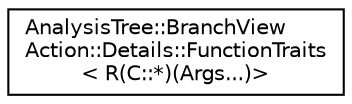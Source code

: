 digraph "Graphical Class Hierarchy"
{
  edge [fontname="Helvetica",fontsize="10",labelfontname="Helvetica",labelfontsize="10"];
  node [fontname="Helvetica",fontsize="10",shape=record];
  rankdir="LR";
  Node1 [label="AnalysisTree::BranchView\lAction::Details::FunctionTraits\l\< R(C::*)(Args...)\>",height=0.2,width=0.4,color="black", fillcolor="white", style="filled",URL="$d4/de8/structAnalysisTree_1_1BranchViewAction_1_1Details_1_1FunctionTraits_3_01R_07C_1_1_5_08_07Args_8_8_8_08_4.html"];
}
